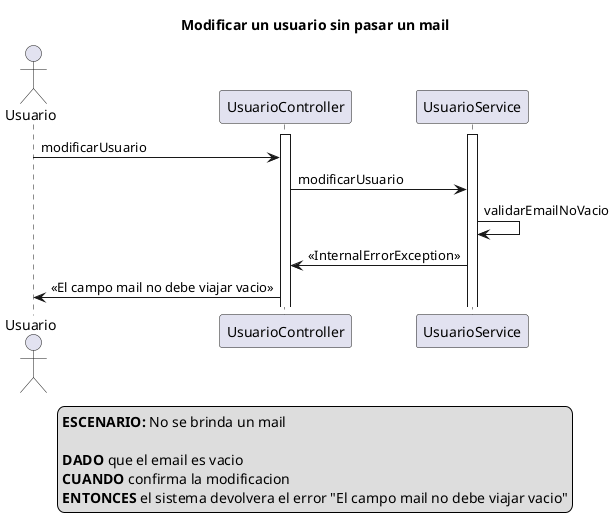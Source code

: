 @startuml
actor Usuario
activate UsuarioController
activate UsuarioService

title Modificar un usuario sin pasar un mail

Usuario -> UsuarioController: modificarUsuario

UsuarioController -> UsuarioService: modificarUsuario

UsuarioService -> UsuarioService: validarEmailNoVacio

UsuarioService -> UsuarioController: <<InternalErrorException>>

UsuarioController -> Usuario: <<El campo mail no debe viajar vacio>>



legend
<b>ESCENARIO:</b> No se brinda un mail

<b>DADO</b> que el email es vacio
<b>CUANDO</b> confirma la modificacion 
<b>ENTONCES</b> el sistema devolvera el error "El campo mail no debe viajar vacio"
end legend

@enduml